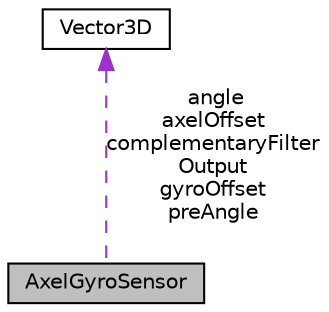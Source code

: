digraph "AxelGyroSensor"
{
 // LATEX_PDF_SIZE
  edge [fontname="Helvetica",fontsize="10",labelfontname="Helvetica",labelfontsize="10"];
  node [fontname="Helvetica",fontsize="10",shape=record];
  Node1 [label="AxelGyroSensor",height=0.2,width=0.4,color="black", fillcolor="grey75", style="filled", fontcolor="black",tooltip="It's used to control the Accelerometer and the Gyroscope of the robot."];
  Node2 -> Node1 [dir="back",color="darkorchid3",fontsize="10",style="dashed",label=" angle\naxelOffset\ncomplementaryFilter\lOutput\ngyroOffset\npreAngle" ,fontname="Helvetica"];
  Node2 [label="Vector3D",height=0.2,width=0.4,color="black", fillcolor="white", style="filled",URL="$classVector3D.html",tooltip="3D Vector with x, y and z coordinates"];
}

